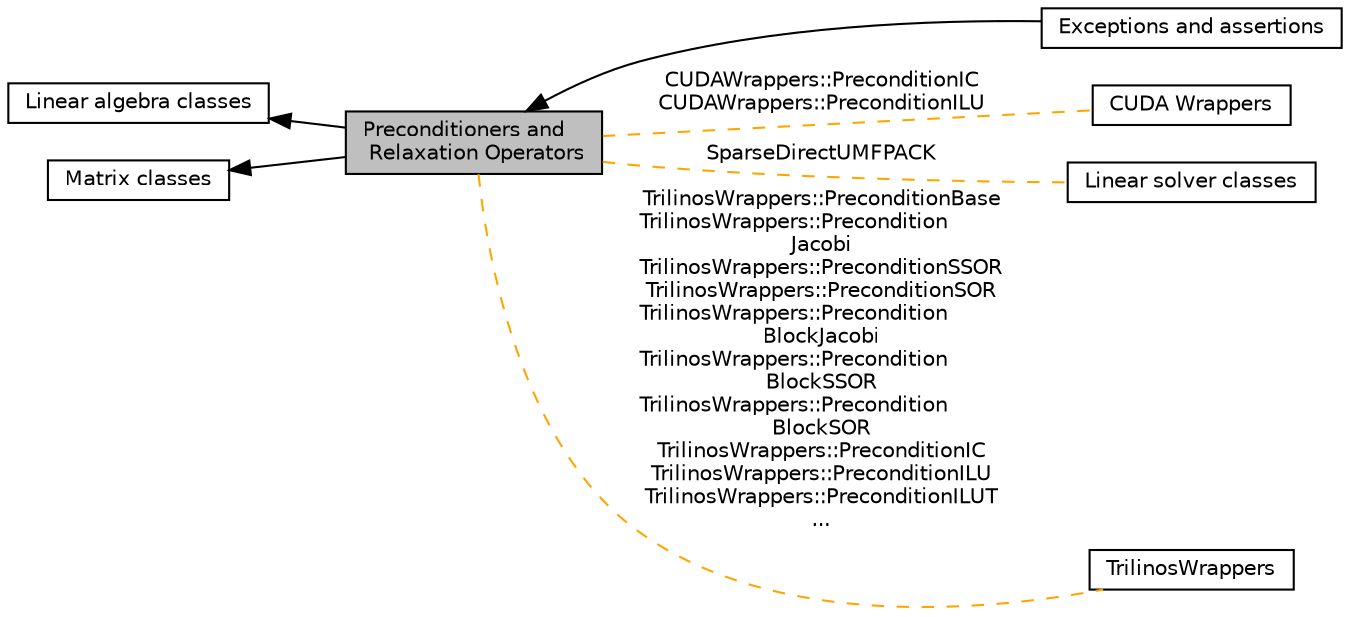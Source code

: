 digraph "Preconditioners and Relaxation Operators"
{
  edge [fontname="Helvetica",fontsize="10",labelfontname="Helvetica",labelfontsize="10"];
  node [fontname="Helvetica",fontsize="10",shape=box];
  rankdir=LR;
  Node4 [label="Exceptions and assertions",height=0.2,width=0.4,color="black", fillcolor="white", style="filled",URL="$group__Exceptions.html",tooltip="This module contains classes that are used in the exception mechanism of deal.II."];
  Node2 [label="Linear algebra classes",height=0.2,width=0.4,color="black", fillcolor="white", style="filled",URL="$group__LAC.html",tooltip="This module contains classes that involve linear algebra, i.e., those associated with matrices,..."];
  Node1 [label="Preconditioners and\l Relaxation Operators",height=0.2,width=0.4,color="black", fillcolor="grey75", style="filled", fontcolor="black",tooltip=" "];
  Node5 [label="CUDA Wrappers",height=0.2,width=0.4,color="black", fillcolor="white", style="filled",URL="$group__CUDAWrappers.html",tooltip="The classes in this module are concerned with the description of features to be run on GPUs using CUD..."];
  Node3 [label="Matrix classes",height=0.2,width=0.4,color="black", fillcolor="white", style="filled",URL="$group__Matrices.html",tooltip="deal.II comes with a number of different matrix classes, tailored to the various purposes for which m..."];
  Node6 [label="Linear solver classes",height=0.2,width=0.4,color="black", fillcolor="white", style="filled",URL="$group__Solvers.html",tooltip="This module groups iterative and direct solvers, eigenvalue solvers, and some control classes...."];
  Node7 [label="TrilinosWrappers",height=0.2,width=0.4,color="black", fillcolor="white", style="filled",URL="$group__TrilinosWrappers.html",tooltip="The classes in this module are wrappers around functionality provided by the Trilinos library...."];
  Node2->Node1 [shape=plaintext, dir="back", style="solid"];
  Node3->Node1 [shape=plaintext, dir="back", style="solid"];
  Node1->Node4 [shape=plaintext, dir="back", style="solid"];
  Node1->Node5 [shape=plaintext, label="CUDAWrappers::PreconditionIC\nCUDAWrappers::PreconditionILU", color="orange", dir="none", style="dashed"];
  Node1->Node6 [shape=plaintext, label="SparseDirectUMFPACK", color="orange", dir="none", style="dashed"];
  Node1->Node7 [shape=plaintext, label="TrilinosWrappers::PreconditionBase\nTrilinosWrappers::Precondition\lJacobi\nTrilinosWrappers::PreconditionSSOR\nTrilinosWrappers::PreconditionSOR\nTrilinosWrappers::Precondition\lBlockJacobi\nTrilinosWrappers::Precondition\lBlockSSOR\nTrilinosWrappers::Precondition\lBlockSOR\nTrilinosWrappers::PreconditionIC\nTrilinosWrappers::PreconditionILU\nTrilinosWrappers::PreconditionILUT\n...", color="orange", dir="none", style="dashed"];
}
